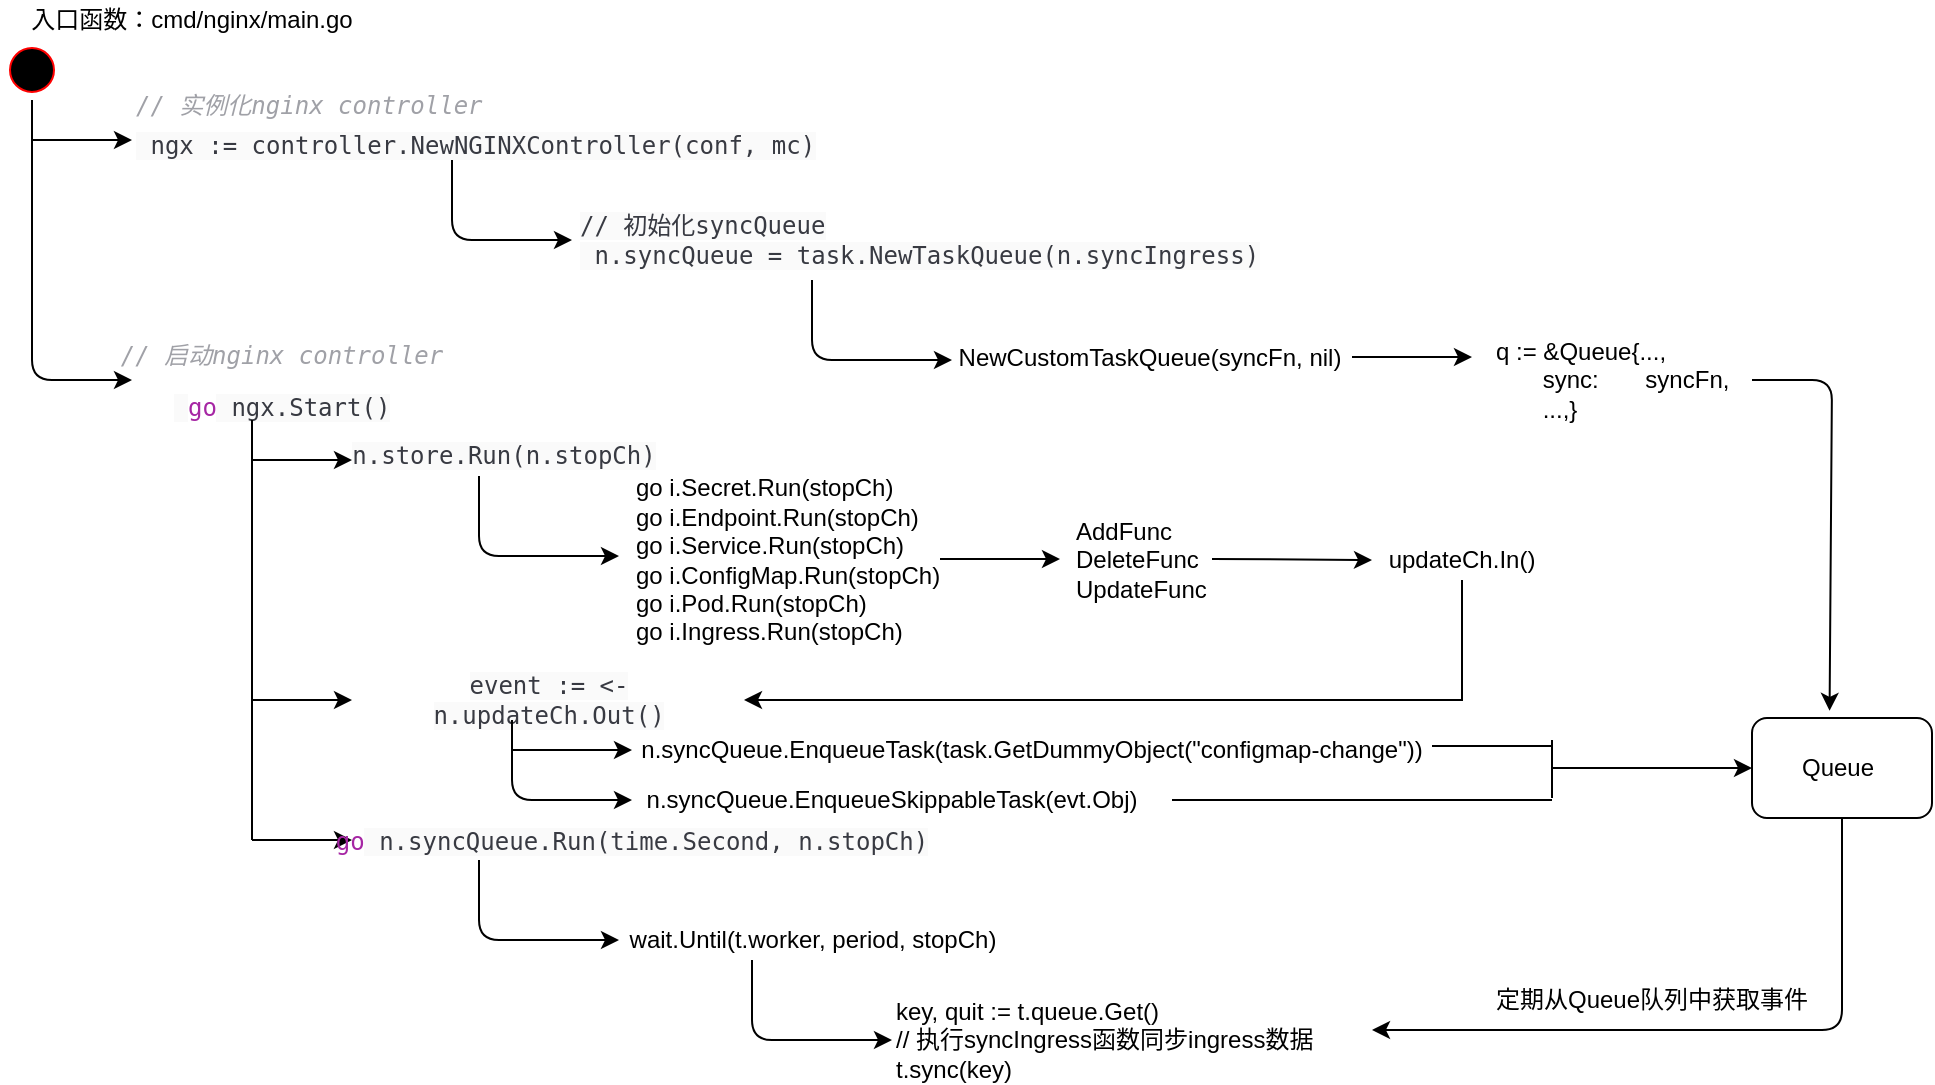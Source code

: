 <mxfile version="14.6.12" type="github">
  <diagram name="Page-1" id="58cdce13-f638-feb5-8d6f-7d28b1aa9fa0">
    <mxGraphModel dx="1278" dy="556" grid="1" gridSize="10" guides="1" tooltips="1" connect="1" arrows="1" fold="1" page="1" pageScale="1" pageWidth="1100" pageHeight="850" background="#ffffff" math="0" shadow="0">
      <root>
        <mxCell id="0" />
        <mxCell id="1" parent="0" />
        <mxCell id="382b91b5511bd0f7-1" value="" style="ellipse;html=1;shape=startState;fillColor=#000000;strokeColor=#ff0000;rounded=1;shadow=0;comic=0;labelBackgroundColor=none;fontFamily=Verdana;fontSize=12;fontColor=#000000;align=center;direction=south;" parent="1" vertex="1">
          <mxGeometry x="65" y="70" width="30" height="30" as="geometry" />
        </mxCell>
        <mxCell id="oNucrDUbllqK9O9aNib7-1" value="" style="endArrow=classic;html=1;exitX=1;exitY=0.5;exitDx=0;exitDy=0;" parent="1" source="382b91b5511bd0f7-1" edge="1">
          <mxGeometry width="50" height="50" relative="1" as="geometry">
            <mxPoint x="520" y="240" as="sourcePoint" />
            <mxPoint x="130" y="240" as="targetPoint" />
            <Array as="points">
              <mxPoint x="80" y="170" />
              <mxPoint x="80" y="240" />
            </Array>
          </mxGeometry>
        </mxCell>
        <mxCell id="oNucrDUbllqK9O9aNib7-3" value="" style="endArrow=classic;html=1;" parent="1" edge="1">
          <mxGeometry width="50" height="50" relative="1" as="geometry">
            <mxPoint x="80" y="120" as="sourcePoint" />
            <mxPoint x="130" y="120" as="targetPoint" />
          </mxGeometry>
        </mxCell>
        <mxCell id="pBAqCjMGvrJcyjI5cnmh-1" value="&lt;span style=&quot;margin: 0px ; padding: 0px ; max-width: 100% ; font-family: &amp;#34;operator mono&amp;#34; , &amp;#34;consolas&amp;#34; , &amp;#34;monaco&amp;#34; , &amp;#34;menlo&amp;#34; , monospace ; color: rgb(160 , 161 , 167) ; font-style: italic ; line-height: 26px ; box-sizing: border-box ; overflow-wrap: break-word&quot;&gt;//&amp;nbsp;实例化nginx&amp;nbsp;controller&lt;/span&gt;&lt;br style=&quot;margin: 0px ; padding: 0px ; max-width: 100% ; color: rgb(56 , 58 , 66) ; font-family: &amp;#34;operator mono&amp;#34; , &amp;#34;consolas&amp;#34; , &amp;#34;monaco&amp;#34; , &amp;#34;menlo&amp;#34; , monospace ; box-sizing: border-box ; overflow-wrap: break-word&quot;&gt;&lt;span style=&quot;color: rgb(56 , 58 , 66) ; font-family: &amp;#34;operator mono&amp;#34; , &amp;#34;consolas&amp;#34; , &amp;#34;monaco&amp;#34; , &amp;#34;menlo&amp;#34; , monospace ; background-color: rgb(250 , 250 , 250)&quot;&gt;&amp;nbsp;ngx&amp;nbsp;:=&amp;nbsp;controller.NewNGINXController(conf,&amp;nbsp;mc)&lt;/span&gt;" style="text;html=1;strokeColor=none;fillColor=none;align=left;verticalAlign=middle;whiteSpace=wrap;rounded=0;" vertex="1" parent="1">
          <mxGeometry x="130" y="90" width="320" height="40" as="geometry" />
        </mxCell>
        <mxCell id="pBAqCjMGvrJcyjI5cnmh-2" value="" style="endArrow=classic;html=1;exitX=0.5;exitY=1;exitDx=0;exitDy=0;" edge="1" parent="1" source="pBAqCjMGvrJcyjI5cnmh-1">
          <mxGeometry width="50" height="50" relative="1" as="geometry">
            <mxPoint x="520" y="240" as="sourcePoint" />
            <mxPoint x="350" y="170" as="targetPoint" />
            <Array as="points">
              <mxPoint x="290" y="170" />
            </Array>
          </mxGeometry>
        </mxCell>
        <mxCell id="pBAqCjMGvrJcyjI5cnmh-3" value="&lt;span style=&quot;color: rgb(56 , 58 , 66) ; font-family: &amp;#34;operator mono&amp;#34; , &amp;#34;consolas&amp;#34; , &amp;#34;monaco&amp;#34; , &amp;#34;menlo&amp;#34; , monospace ; background-color: rgb(250 , 250 , 250)&quot;&gt;//&amp;nbsp;初始化syncQueue&lt;/span&gt;&lt;br style=&quot;margin: 0px ; padding: 0px ; max-width: 100% ; color: rgb(56 , 58 , 66) ; font-family: &amp;#34;operator mono&amp;#34; , &amp;#34;consolas&amp;#34; , &amp;#34;monaco&amp;#34; , &amp;#34;menlo&amp;#34; , monospace ; box-sizing: border-box ; overflow-wrap: break-word&quot;&gt;&lt;span style=&quot;color: rgb(56 , 58 , 66) ; font-family: &amp;#34;operator mono&amp;#34; , &amp;#34;consolas&amp;#34; , &amp;#34;monaco&amp;#34; , &amp;#34;menlo&amp;#34; , monospace ; background-color: rgb(250 , 250 , 250)&quot;&gt;&amp;nbsp;n.syncQueue&amp;nbsp;=&amp;nbsp;task.NewTaskQueue(n.syncIngress)&lt;/span&gt;" style="text;html=1;strokeColor=none;fillColor=none;align=left;verticalAlign=middle;whiteSpace=wrap;rounded=0;" vertex="1" parent="1">
          <mxGeometry x="352" y="160" width="420" height="20" as="geometry" />
        </mxCell>
        <mxCell id="pBAqCjMGvrJcyjI5cnmh-4" value="" style="endArrow=classic;html=1;exitX=0.5;exitY=1;exitDx=0;exitDy=0;" edge="1" parent="1">
          <mxGeometry width="50" height="50" relative="1" as="geometry">
            <mxPoint x="470" y="190" as="sourcePoint" />
            <mxPoint x="540" y="230" as="targetPoint" />
            <Array as="points">
              <mxPoint x="470" y="230" />
            </Array>
          </mxGeometry>
        </mxCell>
        <mxCell id="pBAqCjMGvrJcyjI5cnmh-5" value="NewCustomTaskQueue(syncFn, nil)" style="text;html=1;strokeColor=none;fillColor=none;align=center;verticalAlign=middle;whiteSpace=wrap;rounded=0;" vertex="1" parent="1">
          <mxGeometry x="534" y="219" width="210" height="20" as="geometry" />
        </mxCell>
        <mxCell id="pBAqCjMGvrJcyjI5cnmh-6" value="" style="endArrow=classic;html=1;" edge="1" parent="1">
          <mxGeometry width="50" height="50" relative="1" as="geometry">
            <mxPoint x="740" y="228.5" as="sourcePoint" />
            <mxPoint x="800" y="228.5" as="targetPoint" />
          </mxGeometry>
        </mxCell>
        <mxCell id="pBAqCjMGvrJcyjI5cnmh-8" value="&lt;div&gt;q := &amp;amp;Queue{...,&lt;/div&gt;&lt;div&gt;&lt;span&gt;&lt;/span&gt;&amp;nbsp; &amp;nbsp; &amp;nbsp; &amp;nbsp;sync:&amp;nbsp; &amp;nbsp; &amp;nbsp; &amp;nbsp;syncFn,&lt;/div&gt;&lt;div&gt;&lt;span&gt;&lt;/span&gt;&amp;nbsp; &amp;nbsp; &amp;nbsp; &amp;nbsp;...,}&lt;/div&gt;" style="text;html=1;strokeColor=none;fillColor=none;align=left;verticalAlign=middle;whiteSpace=wrap;rounded=0;" vertex="1" parent="1">
          <mxGeometry x="810" y="220" width="130" height="40" as="geometry" />
        </mxCell>
        <mxCell id="pBAqCjMGvrJcyjI5cnmh-9" value="&lt;span style=&quot;margin: 0px ; padding: 0px ; max-width: 100% ; font-family: &amp;#34;operator mono&amp;#34; , &amp;#34;consolas&amp;#34; , &amp;#34;monaco&amp;#34; , &amp;#34;menlo&amp;#34; , monospace ; text-align: left ; color: rgb(160 , 161 , 167) ; font-style: italic ; line-height: 26px ; box-sizing: border-box ; overflow-wrap: break-word&quot;&gt;//&amp;nbsp;启动nginx controller&lt;/span&gt;&lt;br style=&quot;margin: 0px ; padding: 0px ; max-width: 100% ; color: rgb(56 , 58 , 66) ; font-family: &amp;#34;operator mono&amp;#34; , &amp;#34;consolas&amp;#34; , &amp;#34;monaco&amp;#34; , &amp;#34;menlo&amp;#34; , monospace ; text-align: left ; box-sizing: border-box ; overflow-wrap: break-word&quot;&gt;&lt;span style=&quot;color: rgb(56 , 58 , 66) ; font-family: &amp;#34;operator mono&amp;#34; , &amp;#34;consolas&amp;#34; , &amp;#34;monaco&amp;#34; , &amp;#34;menlo&amp;#34; , monospace ; text-align: left ; background-color: rgb(250 , 250 , 250)&quot;&gt;&amp;nbsp;&lt;/span&gt;&lt;span style=&quot;margin: 0px ; padding: 0px ; max-width: 100% ; font-family: &amp;#34;operator mono&amp;#34; , &amp;#34;consolas&amp;#34; , &amp;#34;monaco&amp;#34; , &amp;#34;menlo&amp;#34; , monospace ; text-align: left ; color: rgb(166 , 38 , 164) ; line-height: 26px ; box-sizing: border-box ; overflow-wrap: break-word&quot;&gt;go&lt;/span&gt;&lt;span style=&quot;color: rgb(56 , 58 , 66) ; font-family: &amp;#34;operator mono&amp;#34; , &amp;#34;consolas&amp;#34; , &amp;#34;monaco&amp;#34; , &amp;#34;menlo&amp;#34; , monospace ; text-align: left ; background-color: rgb(250 , 250 , 250)&quot;&gt;&amp;nbsp;ngx.Start()&lt;/span&gt;" style="text;html=1;strokeColor=none;fillColor=none;align=center;verticalAlign=middle;whiteSpace=wrap;rounded=0;" vertex="1" parent="1">
          <mxGeometry x="120" y="230" width="170" height="20" as="geometry" />
        </mxCell>
        <mxCell id="pBAqCjMGvrJcyjI5cnmh-10" value="" style="endArrow=none;html=1;" edge="1" parent="1">
          <mxGeometry width="50" height="50" relative="1" as="geometry">
            <mxPoint x="190" y="470" as="sourcePoint" />
            <mxPoint x="190" y="260" as="targetPoint" />
          </mxGeometry>
        </mxCell>
        <mxCell id="pBAqCjMGvrJcyjI5cnmh-11" value="" style="endArrow=classic;html=1;" edge="1" parent="1">
          <mxGeometry width="50" height="50" relative="1" as="geometry">
            <mxPoint x="190" y="280" as="sourcePoint" />
            <mxPoint x="240" y="280" as="targetPoint" />
          </mxGeometry>
        </mxCell>
        <mxCell id="pBAqCjMGvrJcyjI5cnmh-12" value="" style="endArrow=classic;html=1;" edge="1" parent="1">
          <mxGeometry width="50" height="50" relative="1" as="geometry">
            <mxPoint x="190" y="400" as="sourcePoint" />
            <mxPoint x="240" y="400" as="targetPoint" />
          </mxGeometry>
        </mxCell>
        <mxCell id="pBAqCjMGvrJcyjI5cnmh-13" value="" style="endArrow=classic;html=1;" edge="1" parent="1">
          <mxGeometry width="50" height="50" relative="1" as="geometry">
            <mxPoint x="190" y="470" as="sourcePoint" />
            <mxPoint x="240" y="470" as="targetPoint" />
          </mxGeometry>
        </mxCell>
        <mxCell id="pBAqCjMGvrJcyjI5cnmh-14" value="&lt;span style=&quot;color: rgb(56 , 58 , 66) ; font-family: &amp;#34;operator mono&amp;#34; , &amp;#34;consolas&amp;#34; , &amp;#34;monaco&amp;#34; , &amp;#34;menlo&amp;#34; , monospace ; text-align: left ; background-color: rgb(250 , 250 , 250)&quot;&gt;n.store.Run(n.stopCh)&lt;/span&gt;" style="text;html=1;strokeColor=none;fillColor=none;align=center;verticalAlign=middle;whiteSpace=wrap;rounded=0;" vertex="1" parent="1">
          <mxGeometry x="241" y="268" width="150" height="20" as="geometry" />
        </mxCell>
        <mxCell id="pBAqCjMGvrJcyjI5cnmh-15" value="&lt;span style=&quot;margin: 0px ; padding: 0px ; max-width: 100% ; font-family: &amp;#34;operator mono&amp;#34; , &amp;#34;consolas&amp;#34; , &amp;#34;monaco&amp;#34; , &amp;#34;menlo&amp;#34; , monospace ; text-align: left ; color: rgb(166 , 38 , 164) ; line-height: 26px ; box-sizing: border-box ; overflow-wrap: break-word&quot;&gt;go&lt;/span&gt;&lt;span style=&quot;color: rgb(56 , 58 , 66) ; font-family: &amp;#34;operator mono&amp;#34; , &amp;#34;consolas&amp;#34; , &amp;#34;monaco&amp;#34; , &amp;#34;menlo&amp;#34; , monospace ; text-align: left ; background-color: rgb(250 , 250 , 250)&quot;&gt;&amp;nbsp;n.syncQueue.Run(time.Second,&amp;nbsp;n.stopCh)&lt;/span&gt;" style="text;html=1;strokeColor=none;fillColor=none;align=center;verticalAlign=middle;whiteSpace=wrap;rounded=0;" vertex="1" parent="1">
          <mxGeometry x="320" y="460" width="120" height="20" as="geometry" />
        </mxCell>
        <mxCell id="pBAqCjMGvrJcyjI5cnmh-17" value="&lt;span style=&quot;color: rgb(56 , 58 , 66) ; font-family: &amp;#34;operator mono&amp;#34; , &amp;#34;consolas&amp;#34; , &amp;#34;monaco&amp;#34; , &amp;#34;menlo&amp;#34; , monospace ; text-align: left ; background-color: rgb(250 , 250 , 250)&quot;&gt;event&amp;nbsp;:=&amp;nbsp;&amp;lt;-n.updateCh.Out()&lt;/span&gt;" style="text;html=1;strokeColor=none;fillColor=none;align=center;verticalAlign=middle;whiteSpace=wrap;rounded=0;" vertex="1" parent="1">
          <mxGeometry x="241" y="390" width="195" height="20" as="geometry" />
        </mxCell>
        <mxCell id="pBAqCjMGvrJcyjI5cnmh-18" value="" style="endArrow=classic;html=1;exitX=0.5;exitY=1;exitDx=0;exitDy=0;" edge="1" parent="1">
          <mxGeometry width="50" height="50" relative="1" as="geometry">
            <mxPoint x="303.5" y="288" as="sourcePoint" />
            <mxPoint x="373.5" y="328" as="targetPoint" />
            <Array as="points">
              <mxPoint x="303.5" y="328" />
            </Array>
          </mxGeometry>
        </mxCell>
        <mxCell id="pBAqCjMGvrJcyjI5cnmh-19" value="&lt;div&gt;go i.Secret.Run(stopCh)&lt;/div&gt;&lt;div&gt;&lt;span&gt;	&lt;/span&gt;go i.Endpoint.Run(stopCh)&lt;/div&gt;&lt;div&gt;&lt;span&gt;	&lt;/span&gt;go i.Service.Run(stopCh)&lt;/div&gt;&lt;div&gt;&lt;span&gt;	&lt;/span&gt;go i.ConfigMap.Run(stopCh)&lt;/div&gt;&lt;div&gt;&lt;span&gt;	&lt;/span&gt;go i.Pod.Run(stopCh)&lt;/div&gt;&lt;div&gt;&lt;span&gt;	&lt;/span&gt;go i.Ingress.Run(stopCh)&lt;/div&gt;" style="text;html=1;strokeColor=none;fillColor=none;align=left;verticalAlign=middle;whiteSpace=wrap;rounded=0;" vertex="1" parent="1">
          <mxGeometry x="380" y="320" width="210" height="20" as="geometry" />
        </mxCell>
        <mxCell id="pBAqCjMGvrJcyjI5cnmh-20" value="" style="endArrow=classic;html=1;" edge="1" parent="1">
          <mxGeometry width="50" height="50" relative="1" as="geometry">
            <mxPoint x="534" y="329.5" as="sourcePoint" />
            <mxPoint x="594" y="329.5" as="targetPoint" />
          </mxGeometry>
        </mxCell>
        <mxCell id="pBAqCjMGvrJcyjI5cnmh-21" value="&lt;div&gt;&lt;span&gt;AddFunc&lt;/span&gt;&lt;/div&gt;&lt;div&gt;&lt;span&gt;		&lt;/span&gt;DeleteFunc&lt;/div&gt;&lt;div&gt;&lt;span&gt;		&lt;/span&gt;UpdateFunc&lt;/div&gt;" style="text;html=1;strokeColor=none;fillColor=none;align=left;verticalAlign=middle;whiteSpace=wrap;rounded=0;" vertex="1" parent="1">
          <mxGeometry x="600" y="300" width="80" height="60" as="geometry" />
        </mxCell>
        <mxCell id="pBAqCjMGvrJcyjI5cnmh-22" value="" style="endArrow=classic;html=1;" edge="1" parent="1">
          <mxGeometry width="50" height="50" relative="1" as="geometry">
            <mxPoint x="670" y="329.5" as="sourcePoint" />
            <mxPoint x="750" y="330" as="targetPoint" />
          </mxGeometry>
        </mxCell>
        <mxCell id="pBAqCjMGvrJcyjI5cnmh-49" style="edgeStyle=orthogonalEdgeStyle;rounded=0;orthogonalLoop=1;jettySize=auto;html=1;exitX=0.5;exitY=1;exitDx=0;exitDy=0;entryX=1;entryY=0.5;entryDx=0;entryDy=0;" edge="1" parent="1" source="pBAqCjMGvrJcyjI5cnmh-23" target="pBAqCjMGvrJcyjI5cnmh-17">
          <mxGeometry relative="1" as="geometry" />
        </mxCell>
        <mxCell id="pBAqCjMGvrJcyjI5cnmh-23" value="updateCh.In()" style="text;html=1;strokeColor=none;fillColor=none;align=center;verticalAlign=middle;whiteSpace=wrap;rounded=0;" vertex="1" parent="1">
          <mxGeometry x="760" y="320" width="70" height="20" as="geometry" />
        </mxCell>
        <mxCell id="pBAqCjMGvrJcyjI5cnmh-24" value="n.syncQueue.EnqueueTask(task.GetDummyObject(&quot;configmap-change&quot;))" style="text;html=1;strokeColor=none;fillColor=none;align=center;verticalAlign=middle;whiteSpace=wrap;rounded=0;" vertex="1" parent="1">
          <mxGeometry x="380" y="415" width="400" height="20" as="geometry" />
        </mxCell>
        <mxCell id="pBAqCjMGvrJcyjI5cnmh-27" value="n.syncQueue.EnqueueSkippableTask(evt.Obj)" style="text;html=1;strokeColor=none;fillColor=none;align=center;verticalAlign=middle;whiteSpace=wrap;rounded=0;" vertex="1" parent="1">
          <mxGeometry x="490" y="440" width="40" height="20" as="geometry" />
        </mxCell>
        <mxCell id="pBAqCjMGvrJcyjI5cnmh-28" value="" style="endArrow=classic;html=1;" edge="1" parent="1">
          <mxGeometry width="50" height="50" relative="1" as="geometry">
            <mxPoint x="320" y="410" as="sourcePoint" />
            <mxPoint x="380" y="450" as="targetPoint" />
            <Array as="points">
              <mxPoint x="320" y="450" />
            </Array>
          </mxGeometry>
        </mxCell>
        <mxCell id="pBAqCjMGvrJcyjI5cnmh-29" value="" style="endArrow=classic;html=1;entryX=0;entryY=0.5;entryDx=0;entryDy=0;" edge="1" parent="1" target="pBAqCjMGvrJcyjI5cnmh-24">
          <mxGeometry width="50" height="50" relative="1" as="geometry">
            <mxPoint x="320" y="425" as="sourcePoint" />
            <mxPoint x="370" y="425" as="targetPoint" />
          </mxGeometry>
        </mxCell>
        <mxCell id="pBAqCjMGvrJcyjI5cnmh-33" value="" style="endArrow=classic;html=1;exitX=1;exitY=0.5;exitDx=0;exitDy=0;entryX=0.431;entryY=-0.072;entryDx=0;entryDy=0;entryPerimeter=0;" edge="1" parent="1" source="pBAqCjMGvrJcyjI5cnmh-8" target="pBAqCjMGvrJcyjI5cnmh-35">
          <mxGeometry width="50" height="50" relative="1" as="geometry">
            <mxPoint x="980" y="240" as="sourcePoint" />
            <mxPoint x="980" y="360" as="targetPoint" />
            <Array as="points">
              <mxPoint x="980" y="240" />
            </Array>
          </mxGeometry>
        </mxCell>
        <mxCell id="pBAqCjMGvrJcyjI5cnmh-35" value="" style="rounded=1;whiteSpace=wrap;html=1;" vertex="1" parent="1">
          <mxGeometry x="940" y="409" width="90" height="50" as="geometry" />
        </mxCell>
        <mxCell id="pBAqCjMGvrJcyjI5cnmh-34" value="Queue" style="text;html=1;strokeColor=none;fillColor=none;align=center;verticalAlign=middle;whiteSpace=wrap;rounded=0;" vertex="1" parent="1">
          <mxGeometry x="963" y="424" width="40" height="20" as="geometry" />
        </mxCell>
        <mxCell id="pBAqCjMGvrJcyjI5cnmh-37" value="" style="endArrow=classic;html=1;entryX=0;entryY=0.5;entryDx=0;entryDy=0;" edge="1" parent="1" target="pBAqCjMGvrJcyjI5cnmh-35">
          <mxGeometry width="50" height="50" relative="1" as="geometry">
            <mxPoint x="840" y="434" as="sourcePoint" />
            <mxPoint x="870" y="424" as="targetPoint" />
          </mxGeometry>
        </mxCell>
        <mxCell id="pBAqCjMGvrJcyjI5cnmh-40" value="" style="endArrow=none;html=1;" edge="1" parent="1">
          <mxGeometry width="50" height="50" relative="1" as="geometry">
            <mxPoint x="650" y="450" as="sourcePoint" />
            <mxPoint x="840" y="450" as="targetPoint" />
          </mxGeometry>
        </mxCell>
        <mxCell id="pBAqCjMGvrJcyjI5cnmh-41" value="" style="endArrow=none;html=1;" edge="1" parent="1">
          <mxGeometry width="50" height="50" relative="1" as="geometry">
            <mxPoint x="780" y="423" as="sourcePoint" />
            <mxPoint x="840" y="423" as="targetPoint" />
          </mxGeometry>
        </mxCell>
        <mxCell id="pBAqCjMGvrJcyjI5cnmh-42" value="" style="endArrow=none;html=1;" edge="1" parent="1">
          <mxGeometry width="50" height="50" relative="1" as="geometry">
            <mxPoint x="840" y="449" as="sourcePoint" />
            <mxPoint x="840" y="420" as="targetPoint" />
          </mxGeometry>
        </mxCell>
        <mxCell id="pBAqCjMGvrJcyjI5cnmh-43" value="wait.Until(t.worker, period, stopCh)" style="text;html=1;strokeColor=none;fillColor=none;align=center;verticalAlign=middle;whiteSpace=wrap;rounded=0;" vertex="1" parent="1">
          <mxGeometry x="376" y="510" width="189" height="20" as="geometry" />
        </mxCell>
        <mxCell id="pBAqCjMGvrJcyjI5cnmh-44" value="" style="endArrow=classic;html=1;exitX=0.5;exitY=1;exitDx=0;exitDy=0;" edge="1" parent="1">
          <mxGeometry width="50" height="50" relative="1" as="geometry">
            <mxPoint x="303.5" y="480" as="sourcePoint" />
            <mxPoint x="373.5" y="520" as="targetPoint" />
            <Array as="points">
              <mxPoint x="303.5" y="520" />
            </Array>
          </mxGeometry>
        </mxCell>
        <mxCell id="pBAqCjMGvrJcyjI5cnmh-45" value="" style="endArrow=classic;html=1;exitX=0.5;exitY=1;exitDx=0;exitDy=0;" edge="1" parent="1">
          <mxGeometry width="50" height="50" relative="1" as="geometry">
            <mxPoint x="440" y="530" as="sourcePoint" />
            <mxPoint x="510" y="570" as="targetPoint" />
            <Array as="points">
              <mxPoint x="440" y="570" />
            </Array>
          </mxGeometry>
        </mxCell>
        <mxCell id="pBAqCjMGvrJcyjI5cnmh-46" value="&lt;div&gt;key, quit := t.queue.Get()&lt;/div&gt;&lt;div&gt;// 执行syncIngress函数同步ingress数据&lt;/div&gt;&lt;div&gt;t.sync(key)&lt;/div&gt;" style="text;html=1;strokeColor=none;fillColor=none;align=left;verticalAlign=middle;whiteSpace=wrap;rounded=0;" vertex="1" parent="1">
          <mxGeometry x="510" y="560" width="220" height="20" as="geometry" />
        </mxCell>
        <mxCell id="pBAqCjMGvrJcyjI5cnmh-47" value="" style="endArrow=classic;html=1;exitX=0.5;exitY=1;exitDx=0;exitDy=0;" edge="1" parent="1" source="pBAqCjMGvrJcyjI5cnmh-35">
          <mxGeometry width="50" height="50" relative="1" as="geometry">
            <mxPoint x="670" y="400" as="sourcePoint" />
            <mxPoint x="750" y="565" as="targetPoint" />
            <Array as="points">
              <mxPoint x="985" y="520" />
              <mxPoint x="985" y="565" />
            </Array>
          </mxGeometry>
        </mxCell>
        <mxCell id="pBAqCjMGvrJcyjI5cnmh-48" value="定期从Queue队列中获取事件" style="text;html=1;strokeColor=none;fillColor=none;align=center;verticalAlign=middle;whiteSpace=wrap;rounded=0;" vertex="1" parent="1">
          <mxGeometry x="810" y="540" width="160" height="20" as="geometry" />
        </mxCell>
        <mxCell id="pBAqCjMGvrJcyjI5cnmh-50" value="入口函数：cmd/nginx/main.go" style="text;html=1;strokeColor=none;fillColor=none;align=center;verticalAlign=middle;whiteSpace=wrap;rounded=0;" vertex="1" parent="1">
          <mxGeometry x="70" y="50" width="180" height="20" as="geometry" />
        </mxCell>
      </root>
    </mxGraphModel>
  </diagram>
</mxfile>
